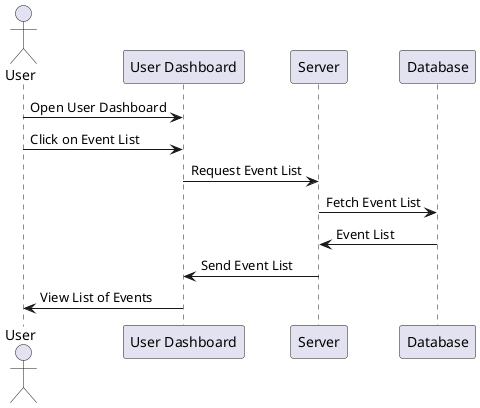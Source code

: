 @startuml
actor User
participant "User Dashboard" as UD
participant "Server" as S
participant "Database" as DB

User -> UD: Open User Dashboard
User -> UD: Click on Event List
UD -> S: Request Event List
S -> DB: Fetch Event List
DB -> S: Event List
S -> UD: Send Event List
UD -> User: View List of Events
@enduml
